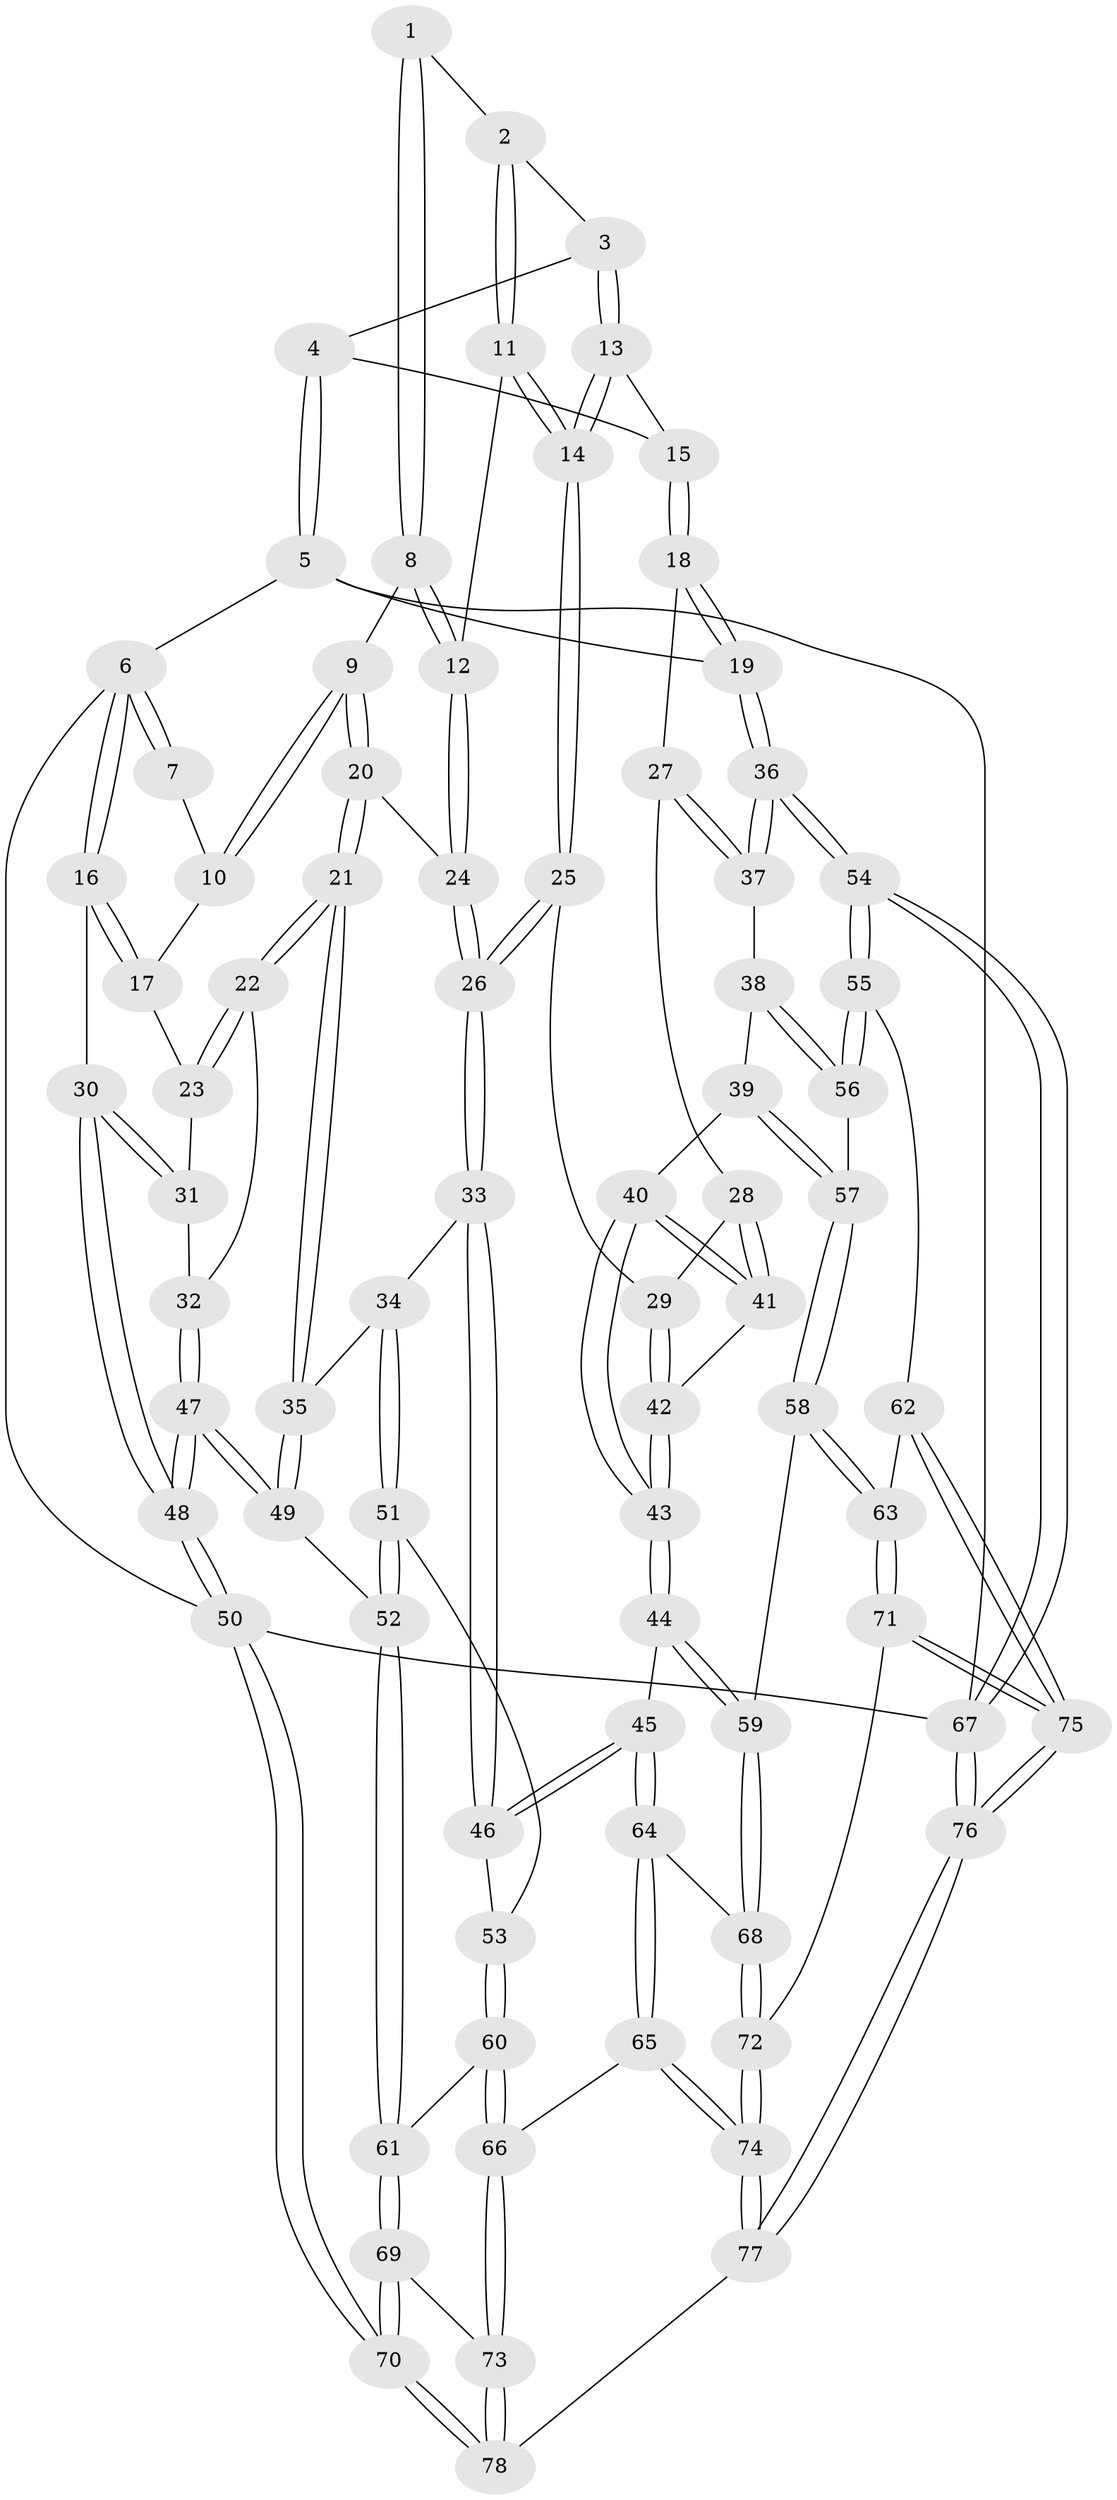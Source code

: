 // Generated by graph-tools (version 1.1) at 2025/27/03/15/25 16:27:57]
// undirected, 78 vertices, 192 edges
graph export_dot {
graph [start="1"]
  node [color=gray90,style=filled];
  1 [pos="+0.38454338392805454+0"];
  2 [pos="+0.5015934873367093+0"];
  3 [pos="+0.6162375251203137+0"];
  4 [pos="+0.7390200010793176+0"];
  5 [pos="+1+0"];
  6 [pos="+0+0"];
  7 [pos="+0.2669303471935422+0"];
  8 [pos="+0.35376861684218386+0.009213643575977258"];
  9 [pos="+0.25710801919292325+0.11317112885872553"];
  10 [pos="+0.2290202755743341+0.10312215702228585"];
  11 [pos="+0.4900324459540744+0.08184659061197747"];
  12 [pos="+0.39938214554844786+0.12672794615866514"];
  13 [pos="+0.617734940391073+0.16015304298637084"];
  14 [pos="+0.5981727982202253+0.19220052528567366"];
  15 [pos="+0.788735378359762+0.07248325059813127"];
  16 [pos="+0+0"];
  17 [pos="+0.19758814972354302+0.10689919069521117"];
  18 [pos="+0.8562845473654453+0.14907064050738741"];
  19 [pos="+1+0"];
  20 [pos="+0.3459210804747986+0.22473660549415161"];
  21 [pos="+0.2314427295254546+0.31697252434434275"];
  22 [pos="+0.19005211481604015+0.2977771532358942"];
  23 [pos="+0.14352876594784192+0.21584412662993474"];
  24 [pos="+0.35872611865927445+0.22351628001995336"];
  25 [pos="+0.5961946356639721+0.21813903930802303"];
  26 [pos="+0.45776818108666073+0.27611108370897003"];
  27 [pos="+0.8556809655341716+0.22389490756697394"];
  28 [pos="+0.730263305042648+0.27939657146108304"];
  29 [pos="+0.6488425942827015+0.26724830991368836"];
  30 [pos="+0+0.017805075618230456"];
  31 [pos="+0+0.14382993200209482"];
  32 [pos="+0.09394572542838422+0.33102307975422496"];
  33 [pos="+0.4579145224465599+0.3249256649832224"];
  34 [pos="+0.2658842283147916+0.40716967124274583"];
  35 [pos="+0.2374749540304161+0.35592755601872134"];
  36 [pos="+1+0.38311047814784077"];
  37 [pos="+0.9845999333571519+0.3431605419622827"];
  38 [pos="+0.8682848483689908+0.42094005537723483"];
  39 [pos="+0.7931071614124122+0.45404964830272404"];
  40 [pos="+0.7871633097824606+0.4496396298293437"];
  41 [pos="+0.7658074408835709+0.4027942795766357"];
  42 [pos="+0.6247547511781485+0.3871337288512046"];
  43 [pos="+0.5999887743022143+0.45851793685539793"];
  44 [pos="+0.5538306074055761+0.5044628762726697"];
  45 [pos="+0.4968866614475347+0.5121372378460529"];
  46 [pos="+0.4726213685026532+0.4855286224793298"];
  47 [pos="+0+0.48578296176903163"];
  48 [pos="+0+0.49392136964814404"];
  49 [pos="+0.04079771526604593+0.5118267916188907"];
  50 [pos="+0+1"];
  51 [pos="+0.2790802079633425+0.4367369827120561"];
  52 [pos="+0.1414731139221702+0.5705887102234012"];
  53 [pos="+0.3122444815626474+0.4592723348570702"];
  54 [pos="+1+0.5995621198451537"];
  55 [pos="+0.9800877082070145+0.630717516465495"];
  56 [pos="+0.9058474939331896+0.5334666322151096"];
  57 [pos="+0.7924176596782129+0.4755748151786662"];
  58 [pos="+0.7708191428989831+0.615157306881619"];
  59 [pos="+0.7103469491965784+0.619641777996398"];
  60 [pos="+0.27432096299656833+0.6542679287096895"];
  61 [pos="+0.1957177760332462+0.6633602563097556"];
  62 [pos="+0.8566511830806319+0.6693960200230172"];
  63 [pos="+0.8357341409184323+0.6623839458976576"];
  64 [pos="+0.4622841026971251+0.6130325774293054"];
  65 [pos="+0.41411962860612733+0.6799939598374061"];
  66 [pos="+0.39842846031469914+0.6877432027119865"];
  67 [pos="+1+1"];
  68 [pos="+0.6381586669754487+0.7178393793672132"];
  69 [pos="+0.05850507342566039+0.9215772660766802"];
  70 [pos="+0+1"];
  71 [pos="+0.740721508175523+0.7760568235098538"];
  72 [pos="+0.6230607250289059+0.8283559417314593"];
  73 [pos="+0.37302982646405164+0.7879783659491544"];
  74 [pos="+0.6094964093844117+0.8545413108430623"];
  75 [pos="+0.8760998667701702+0.9108619779999385"];
  76 [pos="+0.9405733065723697+1"];
  77 [pos="+0.608270355014908+1"];
  78 [pos="+0.4634287984002299+1"];
  1 -- 2;
  1 -- 8;
  1 -- 8;
  2 -- 3;
  2 -- 11;
  2 -- 11;
  3 -- 4;
  3 -- 13;
  3 -- 13;
  4 -- 5;
  4 -- 5;
  4 -- 15;
  5 -- 6;
  5 -- 19;
  5 -- 67;
  6 -- 7;
  6 -- 7;
  6 -- 16;
  6 -- 16;
  6 -- 50;
  7 -- 10;
  8 -- 9;
  8 -- 12;
  8 -- 12;
  9 -- 10;
  9 -- 10;
  9 -- 20;
  9 -- 20;
  10 -- 17;
  11 -- 12;
  11 -- 14;
  11 -- 14;
  12 -- 24;
  12 -- 24;
  13 -- 14;
  13 -- 14;
  13 -- 15;
  14 -- 25;
  14 -- 25;
  15 -- 18;
  15 -- 18;
  16 -- 17;
  16 -- 17;
  16 -- 30;
  17 -- 23;
  18 -- 19;
  18 -- 19;
  18 -- 27;
  19 -- 36;
  19 -- 36;
  20 -- 21;
  20 -- 21;
  20 -- 24;
  21 -- 22;
  21 -- 22;
  21 -- 35;
  21 -- 35;
  22 -- 23;
  22 -- 23;
  22 -- 32;
  23 -- 31;
  24 -- 26;
  24 -- 26;
  25 -- 26;
  25 -- 26;
  25 -- 29;
  26 -- 33;
  26 -- 33;
  27 -- 28;
  27 -- 37;
  27 -- 37;
  28 -- 29;
  28 -- 41;
  28 -- 41;
  29 -- 42;
  29 -- 42;
  30 -- 31;
  30 -- 31;
  30 -- 48;
  30 -- 48;
  31 -- 32;
  32 -- 47;
  32 -- 47;
  33 -- 34;
  33 -- 46;
  33 -- 46;
  34 -- 35;
  34 -- 51;
  34 -- 51;
  35 -- 49;
  35 -- 49;
  36 -- 37;
  36 -- 37;
  36 -- 54;
  36 -- 54;
  37 -- 38;
  38 -- 39;
  38 -- 56;
  38 -- 56;
  39 -- 40;
  39 -- 57;
  39 -- 57;
  40 -- 41;
  40 -- 41;
  40 -- 43;
  40 -- 43;
  41 -- 42;
  42 -- 43;
  42 -- 43;
  43 -- 44;
  43 -- 44;
  44 -- 45;
  44 -- 59;
  44 -- 59;
  45 -- 46;
  45 -- 46;
  45 -- 64;
  45 -- 64;
  46 -- 53;
  47 -- 48;
  47 -- 48;
  47 -- 49;
  47 -- 49;
  48 -- 50;
  48 -- 50;
  49 -- 52;
  50 -- 70;
  50 -- 70;
  50 -- 67;
  51 -- 52;
  51 -- 52;
  51 -- 53;
  52 -- 61;
  52 -- 61;
  53 -- 60;
  53 -- 60;
  54 -- 55;
  54 -- 55;
  54 -- 67;
  54 -- 67;
  55 -- 56;
  55 -- 56;
  55 -- 62;
  56 -- 57;
  57 -- 58;
  57 -- 58;
  58 -- 59;
  58 -- 63;
  58 -- 63;
  59 -- 68;
  59 -- 68;
  60 -- 61;
  60 -- 66;
  60 -- 66;
  61 -- 69;
  61 -- 69;
  62 -- 63;
  62 -- 75;
  62 -- 75;
  63 -- 71;
  63 -- 71;
  64 -- 65;
  64 -- 65;
  64 -- 68;
  65 -- 66;
  65 -- 74;
  65 -- 74;
  66 -- 73;
  66 -- 73;
  67 -- 76;
  67 -- 76;
  68 -- 72;
  68 -- 72;
  69 -- 70;
  69 -- 70;
  69 -- 73;
  70 -- 78;
  70 -- 78;
  71 -- 72;
  71 -- 75;
  71 -- 75;
  72 -- 74;
  72 -- 74;
  73 -- 78;
  73 -- 78;
  74 -- 77;
  74 -- 77;
  75 -- 76;
  75 -- 76;
  76 -- 77;
  76 -- 77;
  77 -- 78;
}
